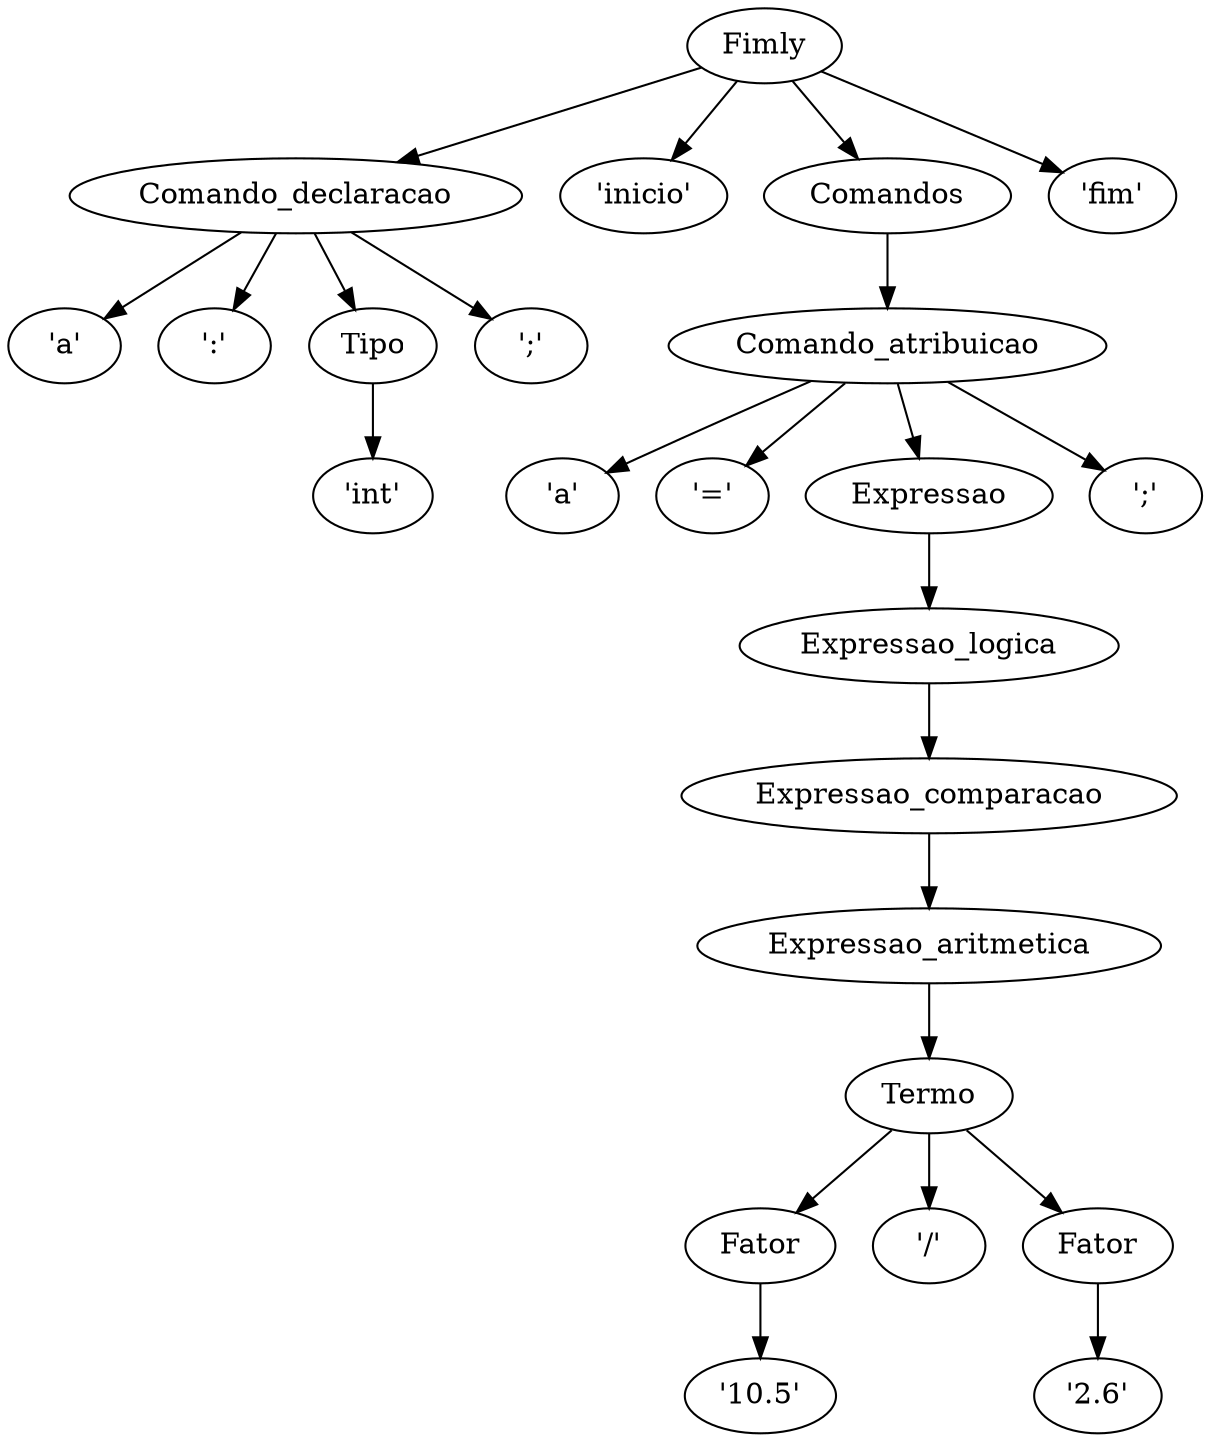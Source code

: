 digraph G {
n0 [label="Fimly"];
n1 [label="Comando_declaracao"];
n2 [label="'a'"];
n1 -> n2;
n3 [label="':'"];
n1 -> n3;
n4 [label="Tipo"];
n5 [label="'int'"];
n4 -> n5;
n1 -> n4;
n6 [label="';'"];
n1 -> n6;
n0 -> n1;
n7 [label="'inicio'"];
n0 -> n7;
n8 [label="Comandos"];
n9 [label="Comando_atribuicao"];
n10 [label="'a'"];
n9 -> n10;
n11 [label="'='"];
n9 -> n11;
n12 [label="Expressao"];
n13 [label="Expressao_logica"];
n14 [label="Expressao_comparacao"];
n15 [label="Expressao_aritmetica"];
n16 [label="Termo"];
n17 [label="Fator"];
n18 [label="'10.5'"];
n17 -> n18;
n16 -> n17;
n19 [label="'/'"];
n16 -> n19;
n20 [label="Fator"];
n21 [label="'2.6'"];
n20 -> n21;
n16 -> n20;
n15 -> n16;
n14 -> n15;
n13 -> n14;
n12 -> n13;
n9 -> n12;
n22 [label="';'"];
n9 -> n22;
n8 -> n9;
n0 -> n8;
n23 [label="'fim'"];
n0 -> n23;
}